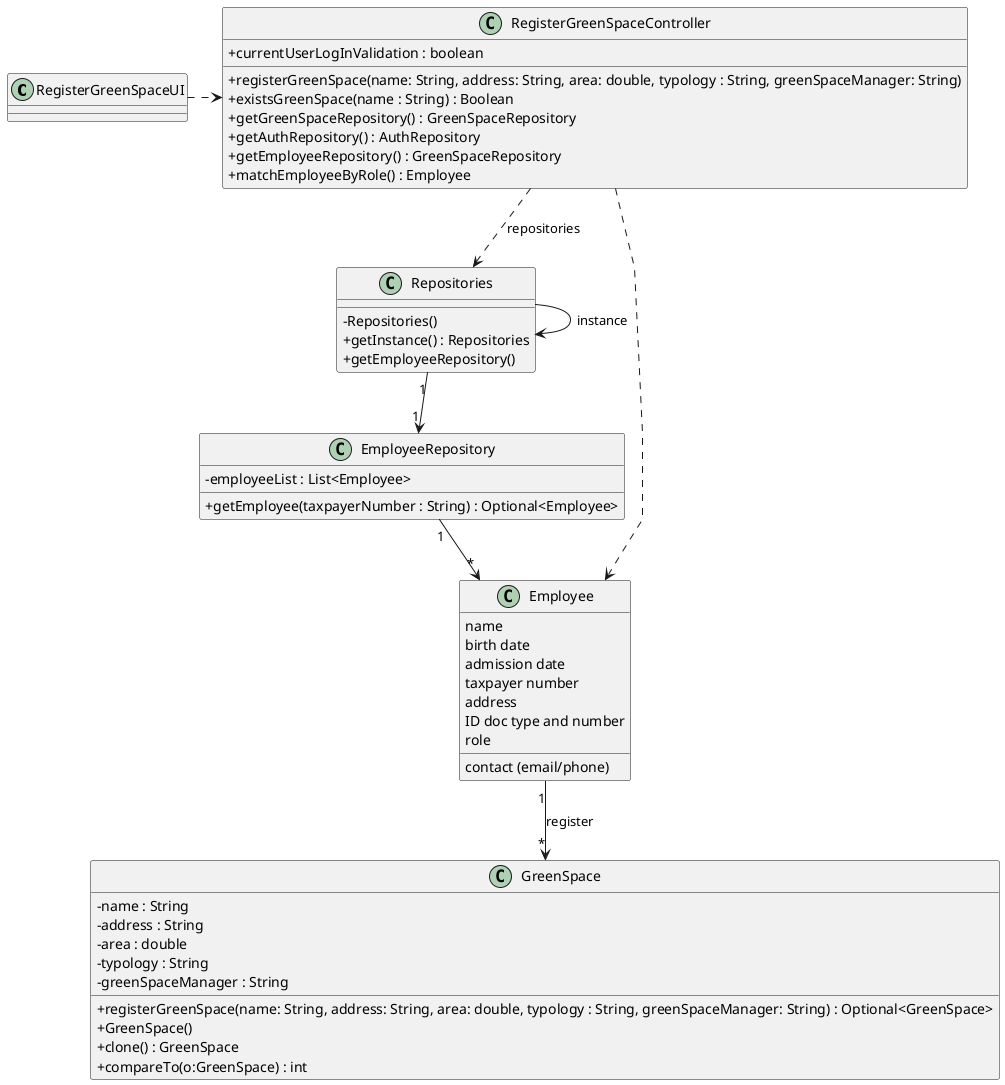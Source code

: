 @startuml
'skinparam monochrome true
skinparam packageStyle rectangle
skinparam shadowing false
skinparam linetype polyline
'skinparam linetype orto
skinparam classAttributeIconSize 0

'left to right direction


class RegisterGreenSpaceUI {

}

class RegisterGreenSpaceController {

    + registerGreenSpace(name: String, address: String, area: double, typology : String, greenSpaceManager: String)
    + existsGreenSpace(name : String) : Boolean
    + getGreenSpaceRepository() : GreenSpaceRepository
    + getAuthRepository() : AuthRepository
    + getEmployeeRepository() : GreenSpaceRepository
    + currentUserLogInValidation : boolean
    + matchEmployeeByRole() : Employee

}

class Repositories {
     - Repositories()
     + getInstance() : Repositories
     + getEmployeeRepository()

}

class Employee {
    name
    birth date
    contact (email/phone)
    admission date
    taxpayer number
    address
    ID doc type and number
    role
}

class EmployeeRepository {
    -employeeList : List<Employee>
    +getEmployee(taxpayerNumber : String) : Optional<Employee>
}



class GreenSpace {
        -name : String
        -address : String
        -area : double
        -typology : String
        - greenSpaceManager : String

    +registerGreenSpace(name: String, address: String, area: double, typology : String, greenSpaceManager: String) : Optional<GreenSpace>
    +GreenSpace()
    +clone() : GreenSpace
    +compareTo(o:GreenSpace) : int
}





RegisterGreenSpaceController ..> Repositories: repositories
RegisterGreenSpaceController ..> Employee
RegisterGreenSpaceUI .> RegisterGreenSpaceController
Repositories -> Repositories : instance
EmployeeRepository "1" --> "*" Employee
Employee "1" --> "*" GreenSpace : register
Repositories "1" --> "1" EmployeeRepository



@enduml